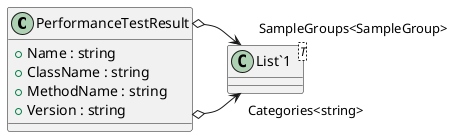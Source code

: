@startuml
class PerformanceTestResult {
    + Name : string
    + ClassName : string
    + MethodName : string
    + Version : string
}
class "List`1"<T> {
}
PerformanceTestResult o-> "Categories<string>" "List`1"
PerformanceTestResult o-> "SampleGroups<SampleGroup>" "List`1"
@enduml
